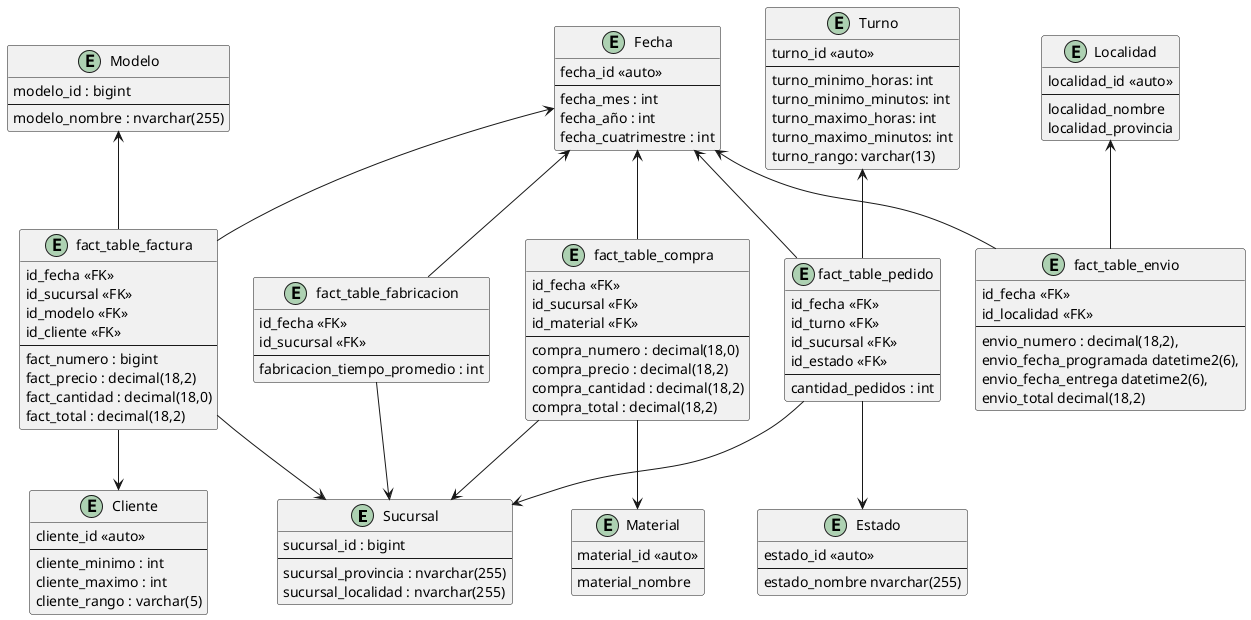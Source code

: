 @startuml BI
hide methods

entity Sucursal {
    sucursal_id : bigint
    --
    sucursal_provincia : nvarchar(255)
    sucursal_localidad : nvarchar(255)
}

entity Cliente {
    cliente_id <<auto>>
    --
    cliente_minimo : int
    cliente_maximo : int
    cliente_rango : varchar(5)
}

entity Modelo {
    modelo_id : bigint
    --
    modelo_nombre : nvarchar(255)
}

entity Fecha {
    fecha_id <<auto>>
    --
    fecha_mes : int
    fecha_año : int
    fecha_cuatrimestre : int
}

entity Material {
    material_id <<auto>>
    --
    material_nombre
}

entity Turno {
    turno_id <<auto>>
    --
    turno_minimo_horas: int
    turno_minimo_minutos: int
    turno_maximo_horas: int
    turno_maximo_minutos: int
    turno_rango: varchar(13)
}

entity Localidad {
    localidad_id <<auto>>
    --
    localidad_nombre
    localidad_provincia
}

entity Estado {
    estado_id <<auto>>
    --
    estado_nombre nvarchar(255)
}

entity fact_table_factura {
    id_fecha <<FK>>
    id_sucursal <<FK>>
    id_modelo <<FK>>
    id_cliente <<FK>>
    --
    fact_numero : bigint
    fact_precio : decimal(18,2)
    fact_cantidad : decimal(18,0)
    fact_total : decimal(18,2)
}

entity fact_table_compra {
    id_fecha <<FK>>
    id_sucursal <<FK>>
    id_material <<FK>>
    --
    compra_numero : decimal(18,0)
    compra_precio : decimal(18,2)
    compra_cantidad : decimal(18,2)
    compra_total : decimal(18,2)
}

entity fact_table_pedido {
    id_fecha <<FK>>
    id_turno <<FK>>
    id_sucursal <<FK>>
    id_estado <<FK>>
    --
    cantidad_pedidos : int
}

entity fact_table_envio {
    id_fecha <<FK>>
    id_localidad <<FK>>
    --
	envio_numero : decimal(18,2),
	envio_fecha_programada datetime2(6),
	envio_fecha_entrega datetime2(6),
	envio_total decimal(18,2)
}

entity fact_table_fabricacion {
    id_fecha <<FK>>
    id_sucursal <<FK>>
    --
    fabricacion_tiempo_promedio : int
}


fact_table_factura --> Cliente
fact_table_factura --> Sucursal
Fecha <-- fact_table_factura
Modelo <-- fact_table_factura

Fecha <-- fact_table_compra
fact_table_compra --> Sucursal
fact_table_compra --> Material

fact_table_pedido --> Sucursal
fact_table_pedido --> Estado
Fecha <-- fact_table_pedido
Turno <-- fact_table_pedido

Fecha <-- fact_table_fabricacion
fact_table_fabricacion --> Sucursal

Fecha <-- fact_table_envio
Localidad <-- fact_table_envio

@enduml